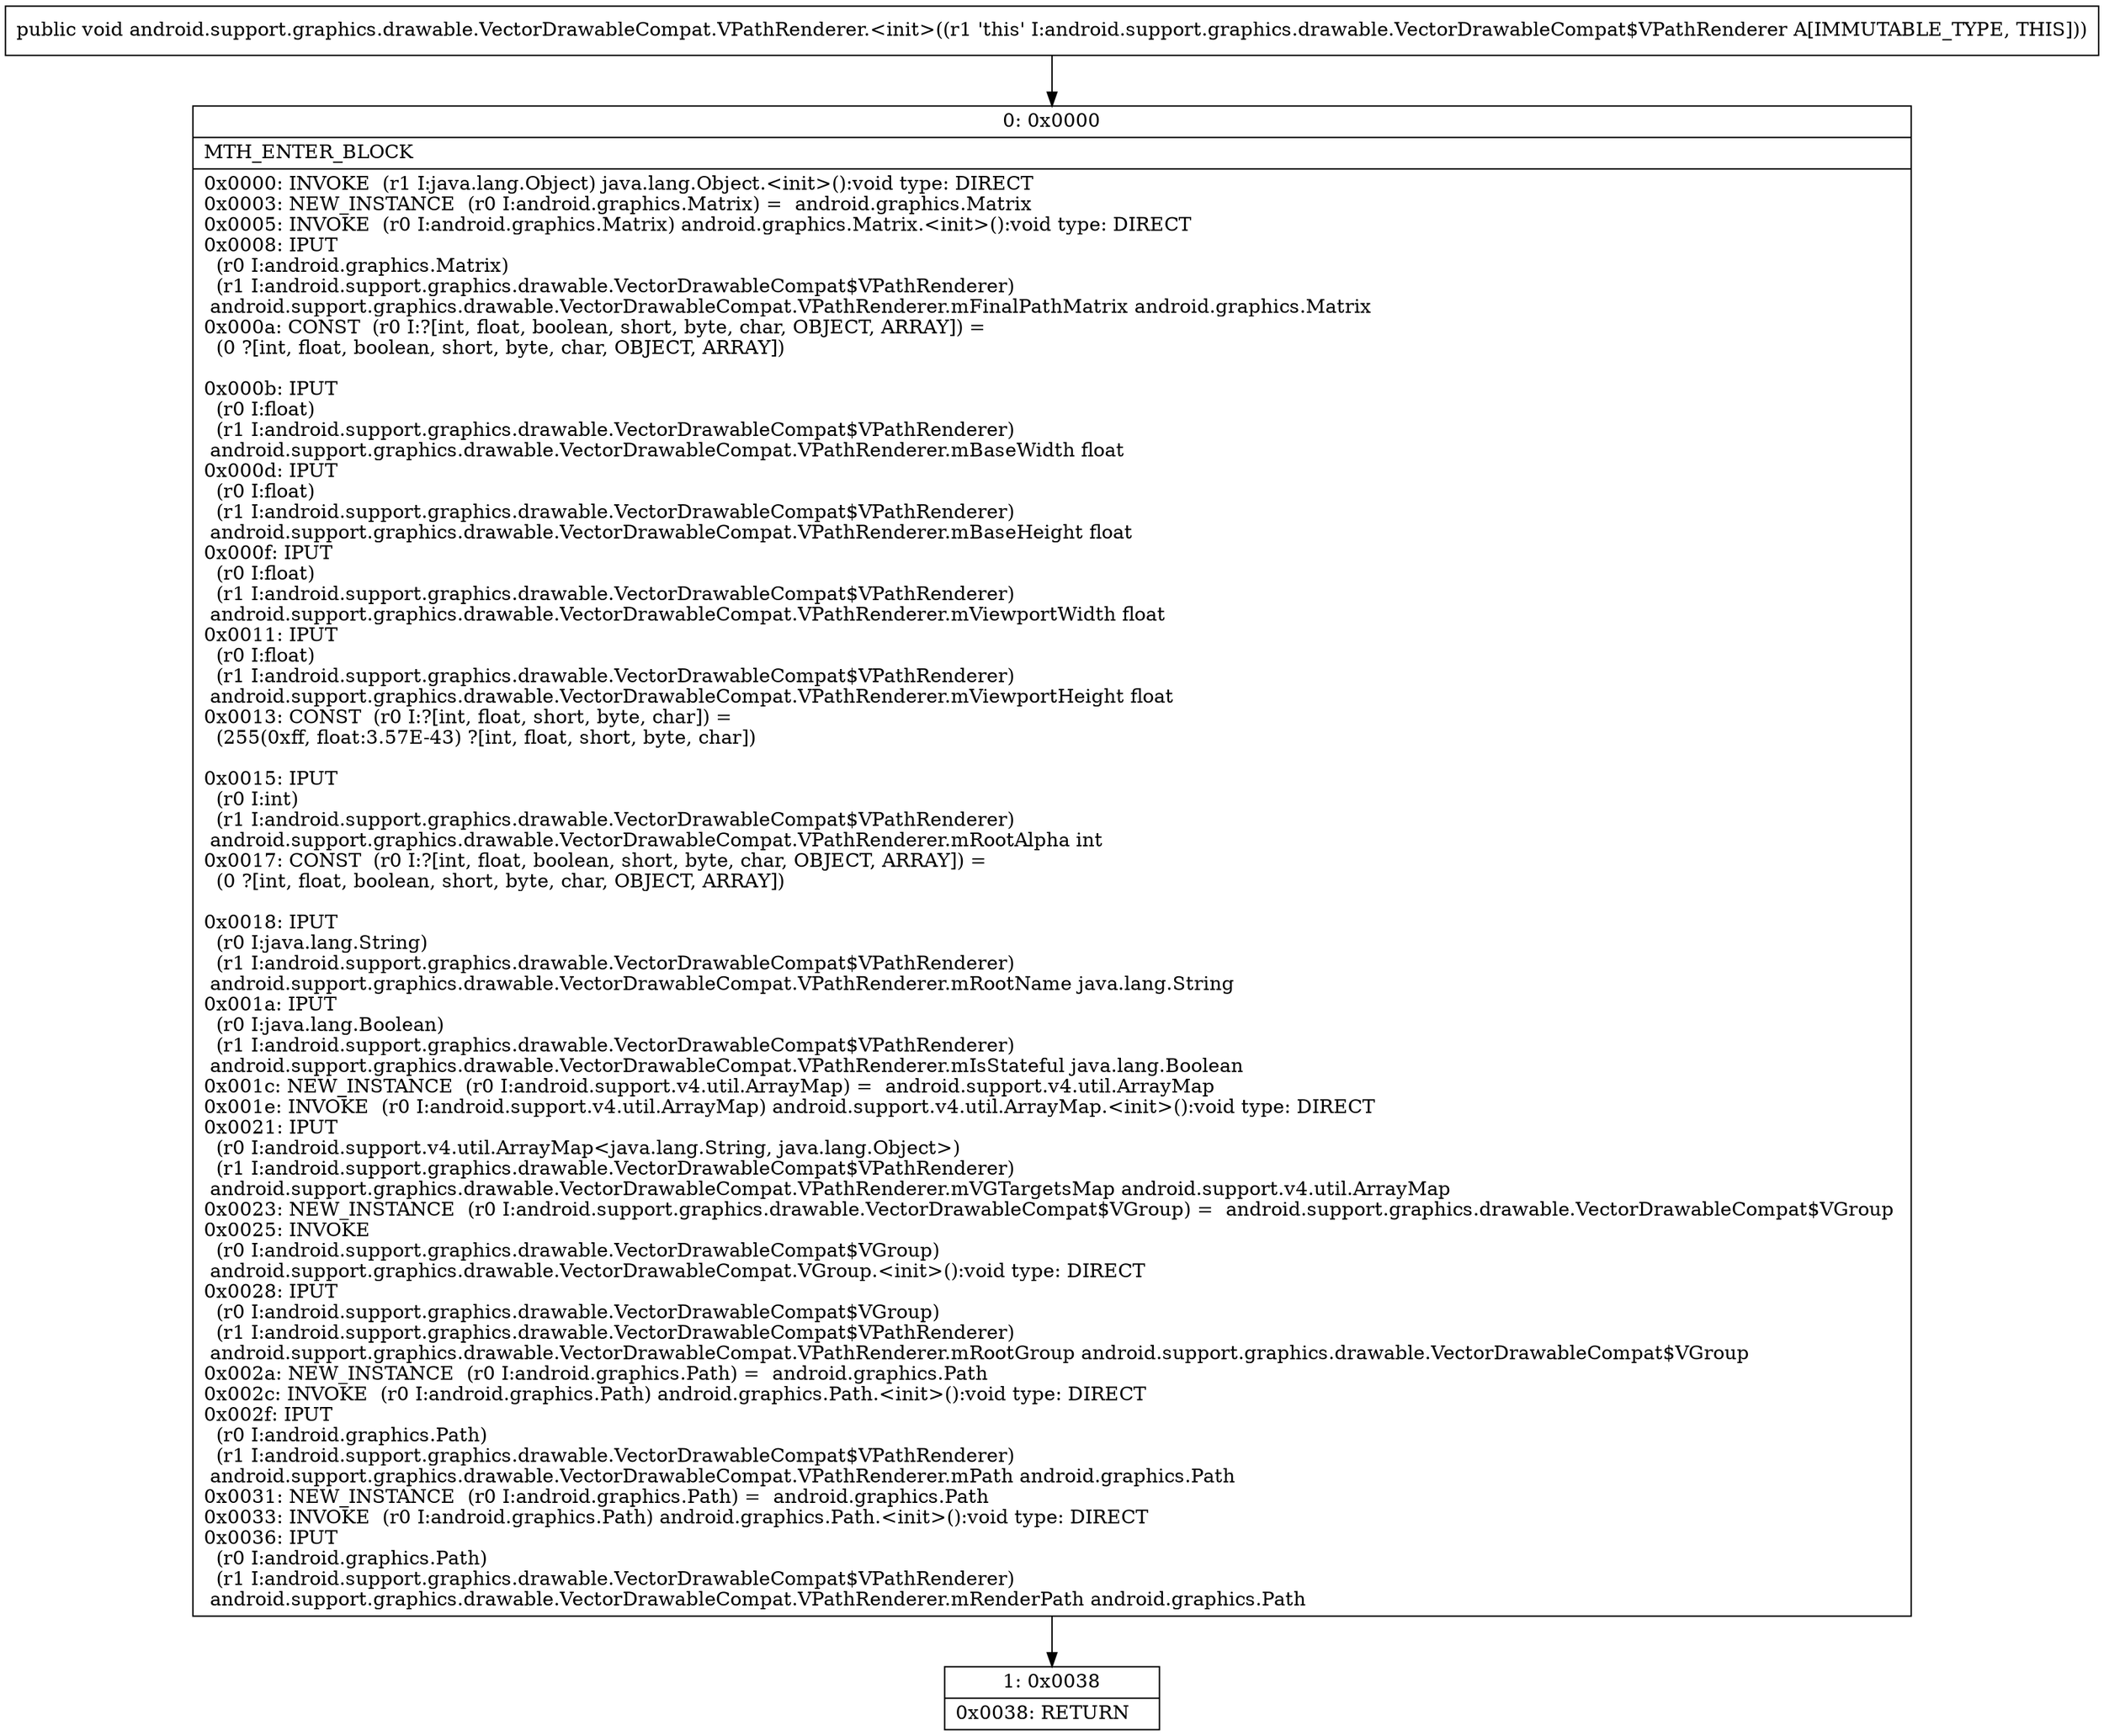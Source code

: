 digraph "CFG forandroid.support.graphics.drawable.VectorDrawableCompat.VPathRenderer.\<init\>()V" {
Node_0 [shape=record,label="{0\:\ 0x0000|MTH_ENTER_BLOCK\l|0x0000: INVOKE  (r1 I:java.lang.Object) java.lang.Object.\<init\>():void type: DIRECT \l0x0003: NEW_INSTANCE  (r0 I:android.graphics.Matrix) =  android.graphics.Matrix \l0x0005: INVOKE  (r0 I:android.graphics.Matrix) android.graphics.Matrix.\<init\>():void type: DIRECT \l0x0008: IPUT  \l  (r0 I:android.graphics.Matrix)\l  (r1 I:android.support.graphics.drawable.VectorDrawableCompat$VPathRenderer)\l android.support.graphics.drawable.VectorDrawableCompat.VPathRenderer.mFinalPathMatrix android.graphics.Matrix \l0x000a: CONST  (r0 I:?[int, float, boolean, short, byte, char, OBJECT, ARRAY]) = \l  (0 ?[int, float, boolean, short, byte, char, OBJECT, ARRAY])\l \l0x000b: IPUT  \l  (r0 I:float)\l  (r1 I:android.support.graphics.drawable.VectorDrawableCompat$VPathRenderer)\l android.support.graphics.drawable.VectorDrawableCompat.VPathRenderer.mBaseWidth float \l0x000d: IPUT  \l  (r0 I:float)\l  (r1 I:android.support.graphics.drawable.VectorDrawableCompat$VPathRenderer)\l android.support.graphics.drawable.VectorDrawableCompat.VPathRenderer.mBaseHeight float \l0x000f: IPUT  \l  (r0 I:float)\l  (r1 I:android.support.graphics.drawable.VectorDrawableCompat$VPathRenderer)\l android.support.graphics.drawable.VectorDrawableCompat.VPathRenderer.mViewportWidth float \l0x0011: IPUT  \l  (r0 I:float)\l  (r1 I:android.support.graphics.drawable.VectorDrawableCompat$VPathRenderer)\l android.support.graphics.drawable.VectorDrawableCompat.VPathRenderer.mViewportHeight float \l0x0013: CONST  (r0 I:?[int, float, short, byte, char]) = \l  (255(0xff, float:3.57E\-43) ?[int, float, short, byte, char])\l \l0x0015: IPUT  \l  (r0 I:int)\l  (r1 I:android.support.graphics.drawable.VectorDrawableCompat$VPathRenderer)\l android.support.graphics.drawable.VectorDrawableCompat.VPathRenderer.mRootAlpha int \l0x0017: CONST  (r0 I:?[int, float, boolean, short, byte, char, OBJECT, ARRAY]) = \l  (0 ?[int, float, boolean, short, byte, char, OBJECT, ARRAY])\l \l0x0018: IPUT  \l  (r0 I:java.lang.String)\l  (r1 I:android.support.graphics.drawable.VectorDrawableCompat$VPathRenderer)\l android.support.graphics.drawable.VectorDrawableCompat.VPathRenderer.mRootName java.lang.String \l0x001a: IPUT  \l  (r0 I:java.lang.Boolean)\l  (r1 I:android.support.graphics.drawable.VectorDrawableCompat$VPathRenderer)\l android.support.graphics.drawable.VectorDrawableCompat.VPathRenderer.mIsStateful java.lang.Boolean \l0x001c: NEW_INSTANCE  (r0 I:android.support.v4.util.ArrayMap) =  android.support.v4.util.ArrayMap \l0x001e: INVOKE  (r0 I:android.support.v4.util.ArrayMap) android.support.v4.util.ArrayMap.\<init\>():void type: DIRECT \l0x0021: IPUT  \l  (r0 I:android.support.v4.util.ArrayMap\<java.lang.String, java.lang.Object\>)\l  (r1 I:android.support.graphics.drawable.VectorDrawableCompat$VPathRenderer)\l android.support.graphics.drawable.VectorDrawableCompat.VPathRenderer.mVGTargetsMap android.support.v4.util.ArrayMap \l0x0023: NEW_INSTANCE  (r0 I:android.support.graphics.drawable.VectorDrawableCompat$VGroup) =  android.support.graphics.drawable.VectorDrawableCompat$VGroup \l0x0025: INVOKE  \l  (r0 I:android.support.graphics.drawable.VectorDrawableCompat$VGroup)\l android.support.graphics.drawable.VectorDrawableCompat.VGroup.\<init\>():void type: DIRECT \l0x0028: IPUT  \l  (r0 I:android.support.graphics.drawable.VectorDrawableCompat$VGroup)\l  (r1 I:android.support.graphics.drawable.VectorDrawableCompat$VPathRenderer)\l android.support.graphics.drawable.VectorDrawableCompat.VPathRenderer.mRootGroup android.support.graphics.drawable.VectorDrawableCompat$VGroup \l0x002a: NEW_INSTANCE  (r0 I:android.graphics.Path) =  android.graphics.Path \l0x002c: INVOKE  (r0 I:android.graphics.Path) android.graphics.Path.\<init\>():void type: DIRECT \l0x002f: IPUT  \l  (r0 I:android.graphics.Path)\l  (r1 I:android.support.graphics.drawable.VectorDrawableCompat$VPathRenderer)\l android.support.graphics.drawable.VectorDrawableCompat.VPathRenderer.mPath android.graphics.Path \l0x0031: NEW_INSTANCE  (r0 I:android.graphics.Path) =  android.graphics.Path \l0x0033: INVOKE  (r0 I:android.graphics.Path) android.graphics.Path.\<init\>():void type: DIRECT \l0x0036: IPUT  \l  (r0 I:android.graphics.Path)\l  (r1 I:android.support.graphics.drawable.VectorDrawableCompat$VPathRenderer)\l android.support.graphics.drawable.VectorDrawableCompat.VPathRenderer.mRenderPath android.graphics.Path \l}"];
Node_1 [shape=record,label="{1\:\ 0x0038|0x0038: RETURN   \l}"];
MethodNode[shape=record,label="{public void android.support.graphics.drawable.VectorDrawableCompat.VPathRenderer.\<init\>((r1 'this' I:android.support.graphics.drawable.VectorDrawableCompat$VPathRenderer A[IMMUTABLE_TYPE, THIS])) }"];
MethodNode -> Node_0;
Node_0 -> Node_1;
}

